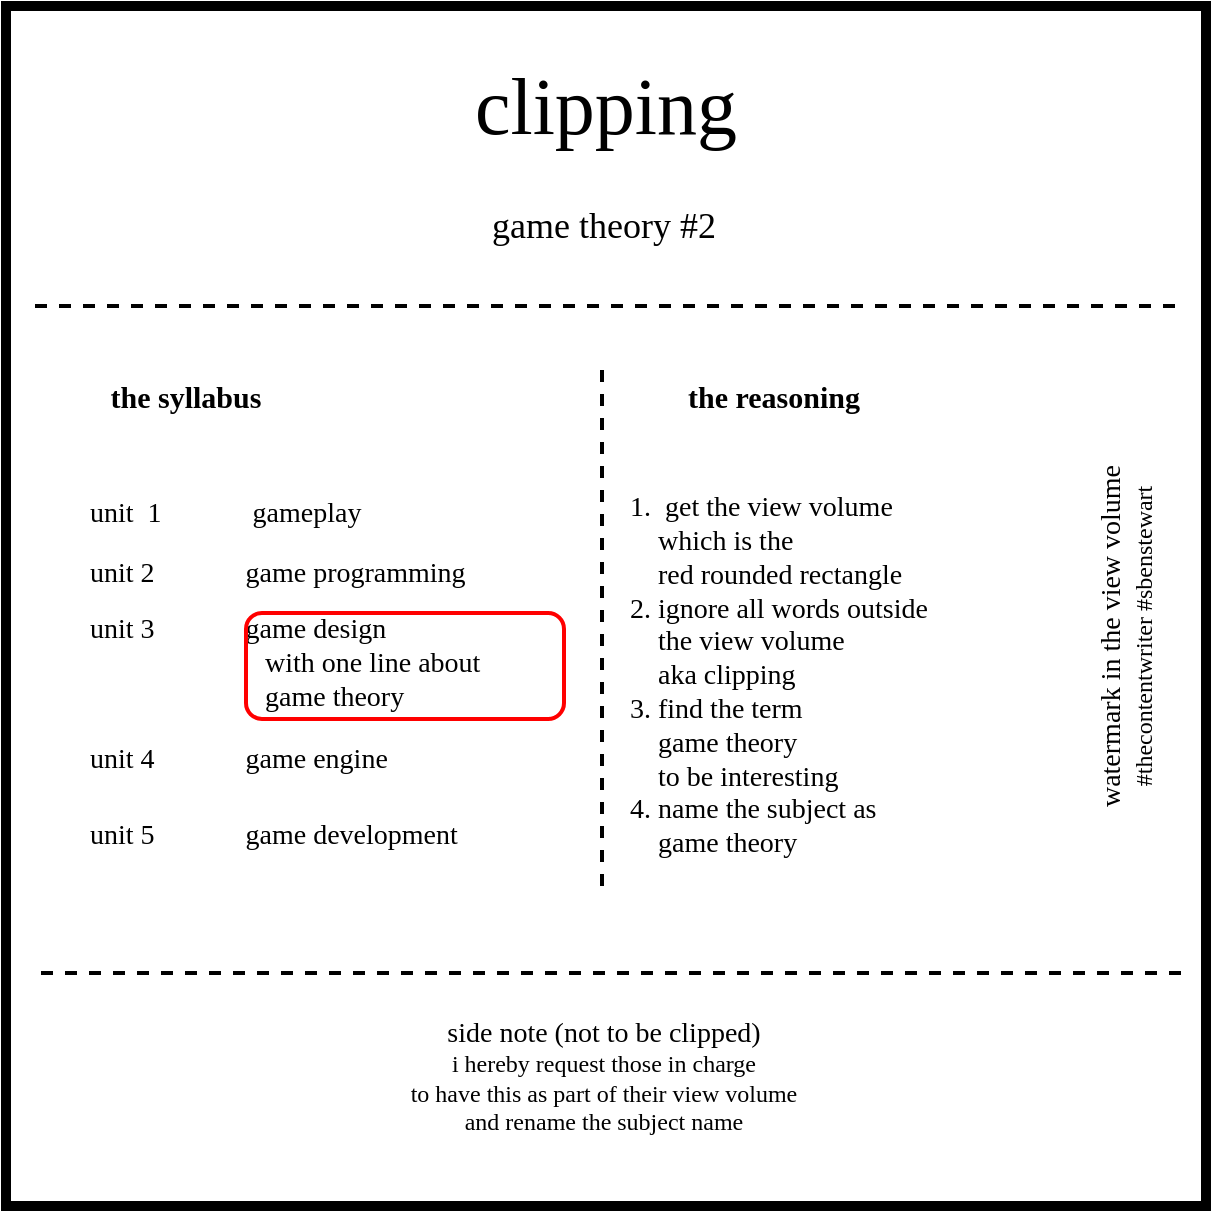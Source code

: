 <mxfile version="12.2.6" type="device" pages="1"><diagram id="dX7Dphyso45SB9-RoEhv" name="Page-1"><mxGraphModel dx="742" dy="491" grid="1" gridSize="10" guides="1" tooltips="1" connect="1" arrows="1" fold="1" page="1" pageScale="1" pageWidth="827" pageHeight="1169" math="0" shadow="0"><root><mxCell id="0"/><mxCell id="1" parent="0"/><mxCell id="nfxZPmU7g6QgWNAvG-ER-2" value="" style="whiteSpace=wrap;html=1;aspect=fixed;strokeWidth=5;" parent="1" vertex="1"><mxGeometry x="210" y="90" width="600" height="600" as="geometry"/></mxCell><mxCell id="8b6ggLF4gSHIukh4vJdm-18" value="&lt;font face=&quot;xkcd&quot;&gt;&lt;span style=&quot;font-size: 40px&quot;&gt;clipping&lt;/span&gt;&lt;br&gt;&lt;/font&gt;" style="text;html=1;strokeColor=none;fillColor=none;align=center;verticalAlign=middle;whiteSpace=wrap;rounded=0;" parent="1" vertex="1"><mxGeometry x="300" y="130" width="420" height="20" as="geometry"/></mxCell><mxCell id="8b6ggLF4gSHIukh4vJdm-24" value="&lt;font face=&quot;xkcd&quot;&gt;&lt;span style=&quot;font-size: 18px&quot;&gt;game theory #2&lt;/span&gt;&lt;br&gt;&lt;/font&gt;" style="text;html=1;strokeColor=none;fillColor=none;align=center;verticalAlign=middle;whiteSpace=wrap;rounded=0;" parent="1" vertex="1"><mxGeometry x="269" y="190" width="480" height="20" as="geometry"/></mxCell><mxCell id="8b6ggLF4gSHIukh4vJdm-30" value="" style="endArrow=none;dashed=1;html=1;strokeWidth=2;" parent="1" edge="1"><mxGeometry width="50" height="50" relative="1" as="geometry"><mxPoint x="794.5" y="240" as="sourcePoint"/><mxPoint x="219.5" y="240" as="targetPoint"/></mxGeometry></mxCell><mxCell id="k-dpR7HA_-HZ3Fbqk2lw-16" value="" style="endArrow=none;dashed=1;html=1;strokeWidth=2;" parent="1" edge="1"><mxGeometry width="50" height="50" relative="1" as="geometry"><mxPoint x="797.5" y="573.5" as="sourcePoint"/><mxPoint x="222.5" y="573.5" as="targetPoint"/></mxGeometry></mxCell><mxCell id="k-dpR7HA_-HZ3Fbqk2lw-17" value="&lt;font face=&quot;xkcd&quot;&gt;&lt;span style=&quot;font-size: 14px&quot;&gt;side note (not to be clipped)&lt;/span&gt;&lt;/font&gt;&lt;font face=&quot;xkcd&quot;&gt;&lt;br&gt;i hereby request those in charge &lt;br&gt;to have this as part of their view volume&lt;br&gt;and rename the subject name&lt;br&gt;&lt;/font&gt;" style="text;html=1;strokeColor=none;fillColor=none;align=center;verticalAlign=middle;whiteSpace=wrap;rounded=0;" parent="1" vertex="1"><mxGeometry x="315" y="590" width="388" height="70" as="geometry"/></mxCell><mxCell id="euaHSMH8fYii958cPEId-22" style="edgeStyle=orthogonalEdgeStyle;rounded=0;orthogonalLoop=1;jettySize=auto;html=1;exitX=0.5;exitY=1;exitDx=0;exitDy=0;strokeWidth=2;" parent="1" edge="1"><mxGeometry relative="1" as="geometry"><mxPoint x="661" y="451" as="sourcePoint"/><mxPoint x="661" y="451" as="targetPoint"/></mxGeometry></mxCell><mxCell id="pKVuHFSoDqtFi99w7tCS-15" value="&lt;font face=&quot;xkcd&quot;&gt;&lt;span style=&quot;font-size: 14px&quot;&gt;watermark in the view volume&lt;br&gt;&lt;/span&gt;#thecontentwriter #sbenstewart&lt;br&gt;&lt;/font&gt;" style="text;html=1;strokeColor=none;fillColor=none;align=center;verticalAlign=middle;whiteSpace=wrap;rounded=0;rotation=-90;" parent="1" vertex="1"><mxGeometry x="625" y="395" width="290" height="20" as="geometry"/></mxCell><mxCell id="RT3mG6V7MaziWxkKTWJU-30" value="&lt;font face=&quot;xkcd&quot; size=&quot;1&quot;&gt;&lt;div style=&quot;font-size: 14px&quot;&gt;unit&amp;nbsp; 1&amp;nbsp; &amp;nbsp; &amp;nbsp; &amp;nbsp; &amp;nbsp; &amp;nbsp; &amp;nbsp;gameplay&lt;/div&gt;&lt;/font&gt;" style="text;html=1;strokeColor=none;fillColor=none;align=left;verticalAlign=middle;whiteSpace=wrap;rounded=0;" parent="1" vertex="1"><mxGeometry x="250" y="319" width="241" height="50" as="geometry"/></mxCell><mxCell id="Kq3UeKR9WecBfzY3cz78-1" value="&lt;font face=&quot;xkcd&quot; size=&quot;1&quot;&gt;&lt;div style=&quot;font-size: 15px&quot;&gt;&lt;b&gt;the syllabus&lt;/b&gt;&lt;/div&gt;&lt;/font&gt;" style="text;html=1;strokeColor=none;fillColor=none;align=center;verticalAlign=middle;whiteSpace=wrap;rounded=0;" parent="1" vertex="1"><mxGeometry x="215" y="260" width="170" height="50" as="geometry"/></mxCell><mxCell id="Kq3UeKR9WecBfzY3cz78-2" value="&lt;font face=&quot;xkcd&quot; size=&quot;1&quot;&gt;&lt;div style=&quot;font-size: 14px&quot;&gt;unit 2&amp;nbsp; &amp;nbsp; &amp;nbsp; &amp;nbsp; &amp;nbsp; &amp;nbsp; &amp;nbsp;game programming&lt;/div&gt;&lt;/font&gt;" style="text;html=1;strokeColor=none;fillColor=none;align=left;verticalAlign=middle;whiteSpace=wrap;rounded=0;" parent="1" vertex="1"><mxGeometry x="250" y="349" width="241" height="50" as="geometry"/></mxCell><mxCell id="Kq3UeKR9WecBfzY3cz78-3" value="&lt;font face=&quot;xkcd&quot; size=&quot;1&quot;&gt;&lt;div style=&quot;font-size: 14px&quot;&gt;unit 3&amp;nbsp; &amp;nbsp; &amp;nbsp; &amp;nbsp; &amp;nbsp; &amp;nbsp; &amp;nbsp;game design&lt;/div&gt;&lt;div style=&quot;font-size: 14px&quot;&gt;&amp;nbsp; &amp;nbsp; &amp;nbsp; &amp;nbsp; &amp;nbsp; &amp;nbsp; &amp;nbsp; &amp;nbsp; &amp;nbsp; &amp;nbsp; &amp;nbsp; &amp;nbsp; &amp;nbsp;with one line about&lt;/div&gt;&lt;div style=&quot;font-size: 14px&quot;&gt;&amp;nbsp; &amp;nbsp; &amp;nbsp; &amp;nbsp; &amp;nbsp; &amp;nbsp; &amp;nbsp; &amp;nbsp; &amp;nbsp; &amp;nbsp; &amp;nbsp; &amp;nbsp; &amp;nbsp;game theory&lt;/div&gt;&lt;/font&gt;" style="text;html=1;strokeColor=none;fillColor=none;align=left;verticalAlign=middle;whiteSpace=wrap;rounded=0;" parent="1" vertex="1"><mxGeometry x="250" y="393.5" width="241" height="50" as="geometry"/></mxCell><mxCell id="Kq3UeKR9WecBfzY3cz78-4" value="&lt;font face=&quot;xkcd&quot; size=&quot;1&quot;&gt;&lt;div style=&quot;font-size: 14px&quot;&gt;unit 4&amp;nbsp; &amp;nbsp; &amp;nbsp; &amp;nbsp; &amp;nbsp; &amp;nbsp; &amp;nbsp;game engine&lt;/div&gt;&lt;/font&gt;" style="text;html=1;strokeColor=none;fillColor=none;align=left;verticalAlign=middle;whiteSpace=wrap;rounded=0;" parent="1" vertex="1"><mxGeometry x="250" y="442" width="241" height="50" as="geometry"/></mxCell><mxCell id="Kq3UeKR9WecBfzY3cz78-5" value="&lt;font face=&quot;xkcd&quot; size=&quot;1&quot;&gt;&lt;div style=&quot;font-size: 14px&quot;&gt;unit 5&amp;nbsp; &amp;nbsp; &amp;nbsp; &amp;nbsp; &amp;nbsp; &amp;nbsp; &amp;nbsp;game development&lt;/div&gt;&lt;/font&gt;" style="text;html=1;strokeColor=none;fillColor=none;align=left;verticalAlign=middle;whiteSpace=wrap;rounded=0;" parent="1" vertex="1"><mxGeometry x="250" y="480" width="241" height="50" as="geometry"/></mxCell><mxCell id="Kq3UeKR9WecBfzY3cz78-6" value="&lt;font face=&quot;xkcd&quot; size=&quot;1&quot;&gt;&lt;div style=&quot;font-size: 15px&quot;&gt;&lt;b&gt;the reasoning&lt;/b&gt;&lt;/div&gt;&lt;/font&gt;" style="text;html=1;strokeColor=none;fillColor=none;align=center;verticalAlign=middle;whiteSpace=wrap;rounded=0;" parent="1" vertex="1"><mxGeometry x="509" y="260" width="170" height="50" as="geometry"/></mxCell><mxCell id="Kq3UeKR9WecBfzY3cz78-8" value="" style="rounded=1;whiteSpace=wrap;html=1;fillColor=none;strokeColor=#FF0000;strokeWidth=2;imageHeight=18&#10;;" parent="1" vertex="1"><mxGeometry x="330" y="393.5" width="159" height="53" as="geometry"/></mxCell><mxCell id="Kq3UeKR9WecBfzY3cz78-9" value="&lt;font face=&quot;xkcd&quot; size=&quot;1&quot;&gt;&lt;div style=&quot;font-size: 14px&quot;&gt;1.&amp;nbsp; get the view volume&lt;/div&gt;&lt;div style=&quot;font-size: 14px&quot;&gt;&amp;nbsp; &amp;nbsp; which is the&amp;nbsp;&lt;/div&gt;&lt;div style=&quot;font-size: 14px&quot;&gt;&amp;nbsp; &amp;nbsp; red rounded rectangle&lt;/div&gt;&lt;div style=&quot;font-size: 14px&quot;&gt;2. ignore all words outside&amp;nbsp;&lt;/div&gt;&lt;div style=&quot;font-size: 14px&quot;&gt;&amp;nbsp; &amp;nbsp; the view volume&lt;/div&gt;&lt;div style=&quot;font-size: 14px&quot;&gt;&amp;nbsp; &amp;nbsp; aka clipping&amp;nbsp;&lt;/div&gt;&lt;div style=&quot;font-size: 14px&quot;&gt;3. find the term&lt;/div&gt;&lt;div style=&quot;font-size: 14px&quot;&gt;&amp;nbsp; &amp;nbsp; game theory&amp;nbsp;&lt;/div&gt;&lt;div style=&quot;font-size: 14px&quot;&gt;&amp;nbsp; &amp;nbsp; to be interesting&lt;/div&gt;&lt;div style=&quot;font-size: 14px&quot;&gt;4. name the subject&amp;nbsp;&lt;span&gt;as&lt;/span&gt;&lt;/div&gt;&lt;div style=&quot;font-size: 14px&quot;&gt;&amp;nbsp; &amp;nbsp; game theory&lt;/div&gt;&lt;/font&gt;" style="text;html=1;strokeColor=none;fillColor=none;align=left;verticalAlign=middle;whiteSpace=wrap;rounded=0;" parent="1" vertex="1"><mxGeometry x="520" y="310" width="241" height="230" as="geometry"/></mxCell><mxCell id="Kq3UeKR9WecBfzY3cz78-11" value="" style="endArrow=none;dashed=1;html=1;strokeWidth=2;" parent="1" edge="1"><mxGeometry width="50" height="50" relative="1" as="geometry"><mxPoint x="508" y="530" as="sourcePoint"/><mxPoint x="508" y="270" as="targetPoint"/></mxGeometry></mxCell></root></mxGraphModel></diagram></mxfile>